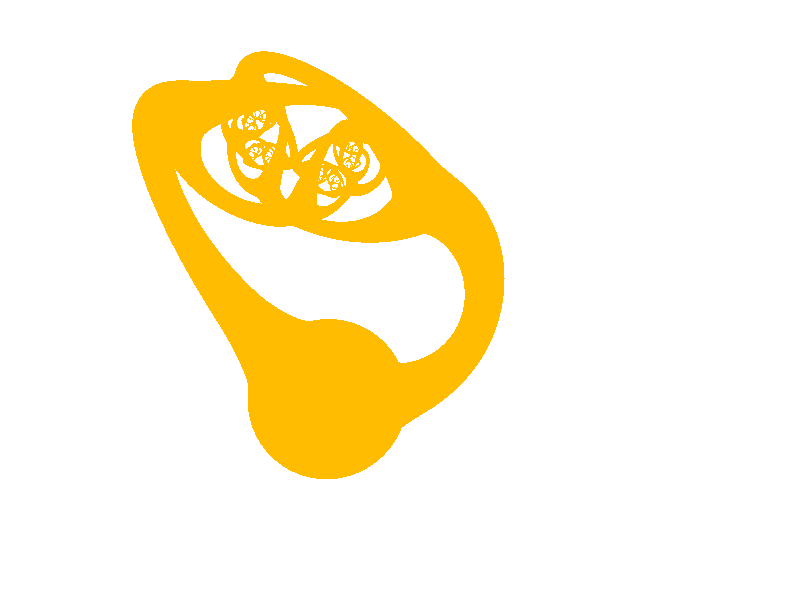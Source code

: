#include "colors.inc"
#include "textures.inc"
#include "transforms.inc"

#if(clock_on =1)
#declare Clock = clock;
#else
#declare Clock = 1.0;
#end

#declare TargetPos = <-0.33,3.35,0>;

#macro Step(A,B)
  max(0,min(1,(Clock-A)/(B-A)))
#end
#macro SmoothStep(A,B)
  #local T = Step(A,B);
  (T*T*(3-2*T))
#end

#declare CameraPos = TargetPos + 
      <2-5*SmoothStep(0.1,0.3)+8.0*SmoothStep(0.5,0.7)-4*SmoothStep(0.7,0.95),4,-4>  
    * exp(-3.0*(SmoothStep(0.1,0.6)-SmoothStep(0.6,0.9))) + <2.5,0,0>;


camera {
  location CameraPos
  right x*image_width/image_height
  look_at
    0 + <0,2,0>*SmoothStep(0.0,0.1) + <-0.33,1.35,0>*SmoothStep(0.1,0.2)
      + <0.33,-1.0,-0.1>*SmoothStep(0.8,1.0)  
      + <1,-0.01,0>*(1- SmoothStep(0.1,0.2) + SmoothStep(0.9,1.0))
  angle 55
} 

#declare MaxLevel = 8*Step(0,0.8) - 2*Step(0.85,1.0);
#declare MaxLevelF = MaxLevel-floor(MaxLevel);

/*
camera {
  location <0,-0.8,-10>
  look_at -y*0.8
  angle 40
}
*/

// Create an infinite sphere around scene and allow any pigment on it
sky_sphere {
  pigment {
    gradient y
    color_map { [0.0 color rgb <0.7,0.7,1.0>] [1.0 color blue 0.5] }
  }
}



light_source{
  <-2.0,10,-4> White
  area_light 0.1*x,0.1*y,8,8
}



// light_source{<-3,10,-3> White}
// light_source{TargetPos White shadowless}

light_source { #local T = 0.1; CameraPos*(1-T)+TargetPos*T White shadowless }
plane {y,-.9 pigment {White}}

#declare Sqrt_3 = sqrt(3);

#macro Crv(C,T)
  #local IT = 1-T;
  #local P01 = IT*C[0]+T*C[1];
  #local P12 = IT*C[1]+T*C[2];
  #local P23 = IT*C[2]+T*C[3];
  #local P012 = IT*P01+T*P12;
  #local P123 = IT*P12+T*P23;
  (IT*P012+T*P123)  
#end

#declare H_A = 3.5;
#declare H_C = 1.95+0.10;
#declare H_S = 0.45;


#declare H_F = -ln(H_S);
#declare H_B = H_A*H_S*0.75;
#declare H_A0 = H_C/sqrt(3);

#macro MakeCrv(P,E0,E1,S)
  #local C = array[4];
  #local C[0] = P;
  #local C[1] = P + S*(E0*H_A0 + E1*H_C);
  #local C[2] = P + S*(E0*H_A + E1*H_C);
  #local C[3] = P + S*(E0*H_A + E1*H_B);
  C  
#end




#macro Horn(P,E0,E1,E2,S,L)
  #local C0 = MakeCrv(P,E0,E1,S);
  #local C1 = MakeCrv(P,E0,-E1,S);
  
  sphere {P, 0.5*S, -1 }
  #local TMax = 1;
  #if(L+1>MaxLevel)
    #local TMax = MaxLevelF;
  #end
  
  #local N = 2 + floor(TMax * 80 + L*4); 
  #local i = 1;
  #while(i<N)
    #local T = TMax * i/(N-1); 
    #local R = 0.7 * S * exp(-T*H_F) * (1-0.5*4*T*(1-T));
    sphere {Crv(C0,T), R 1 }
    sphere {Crv(C1,T), R 1 }
    #local i=i+1;
  #end
  #if(L+1<MaxLevel)
    #local S1 = S * H_S;
    Horn(C0[3],-E1,E0,E2,S1,L+1)
    Horn(C1[3], E1,E2,E0,S1,L+1)
  #end  
#end

#macro HornPos(P,E0,E1,E2,S,L)
  #local Ret = P;
  #if(L>0)
    #local S1 = S * H_S;
    #local Ret = HornPos(P + S*(E0*H_A + E1*H_B),-E1,E0,E2,S1,L-1);
  #else
    #local Ret = P + S*E0*H_A;
  #end  
  Ret
#end

#declare Root_P0 = <0,0,0>;
#declare Root_E0 = <0,1,0>;
#declare Root_E1 = <1,0,0>;
#declare Root_E2 = <0,0,1>;
#declare Root_S = 1;

union {

  blob {
      
    Horn(Root_P0,Root_E0,Root_E1,Root_E2,Root_S,0)
    sphere {0,1.5 2.5}
    texture {
      pigment {Orange}
      finish {
        ambient 0.6
        diffuse 0.4
        specular 0.8
        roughness 0.003      
      } 
     normal {bumps 0.25 scale 0.012 }
    }
  }
  

}



//#declare TargetPos = HornPos(Root_P0,Root_E0,Root_E1,Root_E2,Root_S,6);
//#debug concat(str(TargetPos.x,5,2),",",str(TargetPos.y,5,2),",",str(TargetPos.z,5,2),"\n")

